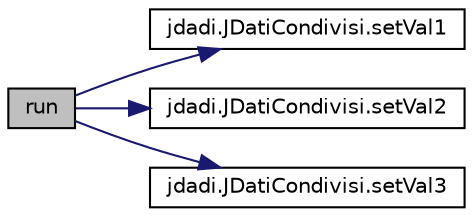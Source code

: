 digraph "run"
{
 // INTERACTIVE_SVG=YES
  edge [fontname="Helvetica",fontsize="10",labelfontname="Helvetica",labelfontsize="10"];
  node [fontname="Helvetica",fontsize="10",shape=record];
  rankdir="LR";
  Node4 [label="run",height=0.2,width=0.4,color="black", fillcolor="grey75", style="filled", fontcolor="black"];
  Node4 -> Node5 [color="midnightblue",fontsize="10",style="solid",fontname="Helvetica"];
  Node5 [label="jdadi.JDatiCondivisi.setVal1",height=0.2,width=0.4,color="black", fillcolor="white", style="filled",URL="$classjdadi_1_1_j_dati_condivisi.html#aea7590ffa5bc65cf224c64dadb444386",tooltip="permette di impostare il valore del primo dado. "];
  Node4 -> Node6 [color="midnightblue",fontsize="10",style="solid",fontname="Helvetica"];
  Node6 [label="jdadi.JDatiCondivisi.setVal2",height=0.2,width=0.4,color="black", fillcolor="white", style="filled",URL="$classjdadi_1_1_j_dati_condivisi.html#ade3301a3766353400f67d48c10fefe9c",tooltip="permette di impostare il valore del secodno dado. "];
  Node4 -> Node7 [color="midnightblue",fontsize="10",style="solid",fontname="Helvetica"];
  Node7 [label="jdadi.JDatiCondivisi.setVal3",height=0.2,width=0.4,color="black", fillcolor="white", style="filled",URL="$classjdadi_1_1_j_dati_condivisi.html#a7fedbb4713c4013e765a11fb22c72d4d",tooltip="permette di impostare il valore del terzo dado. "];
}
